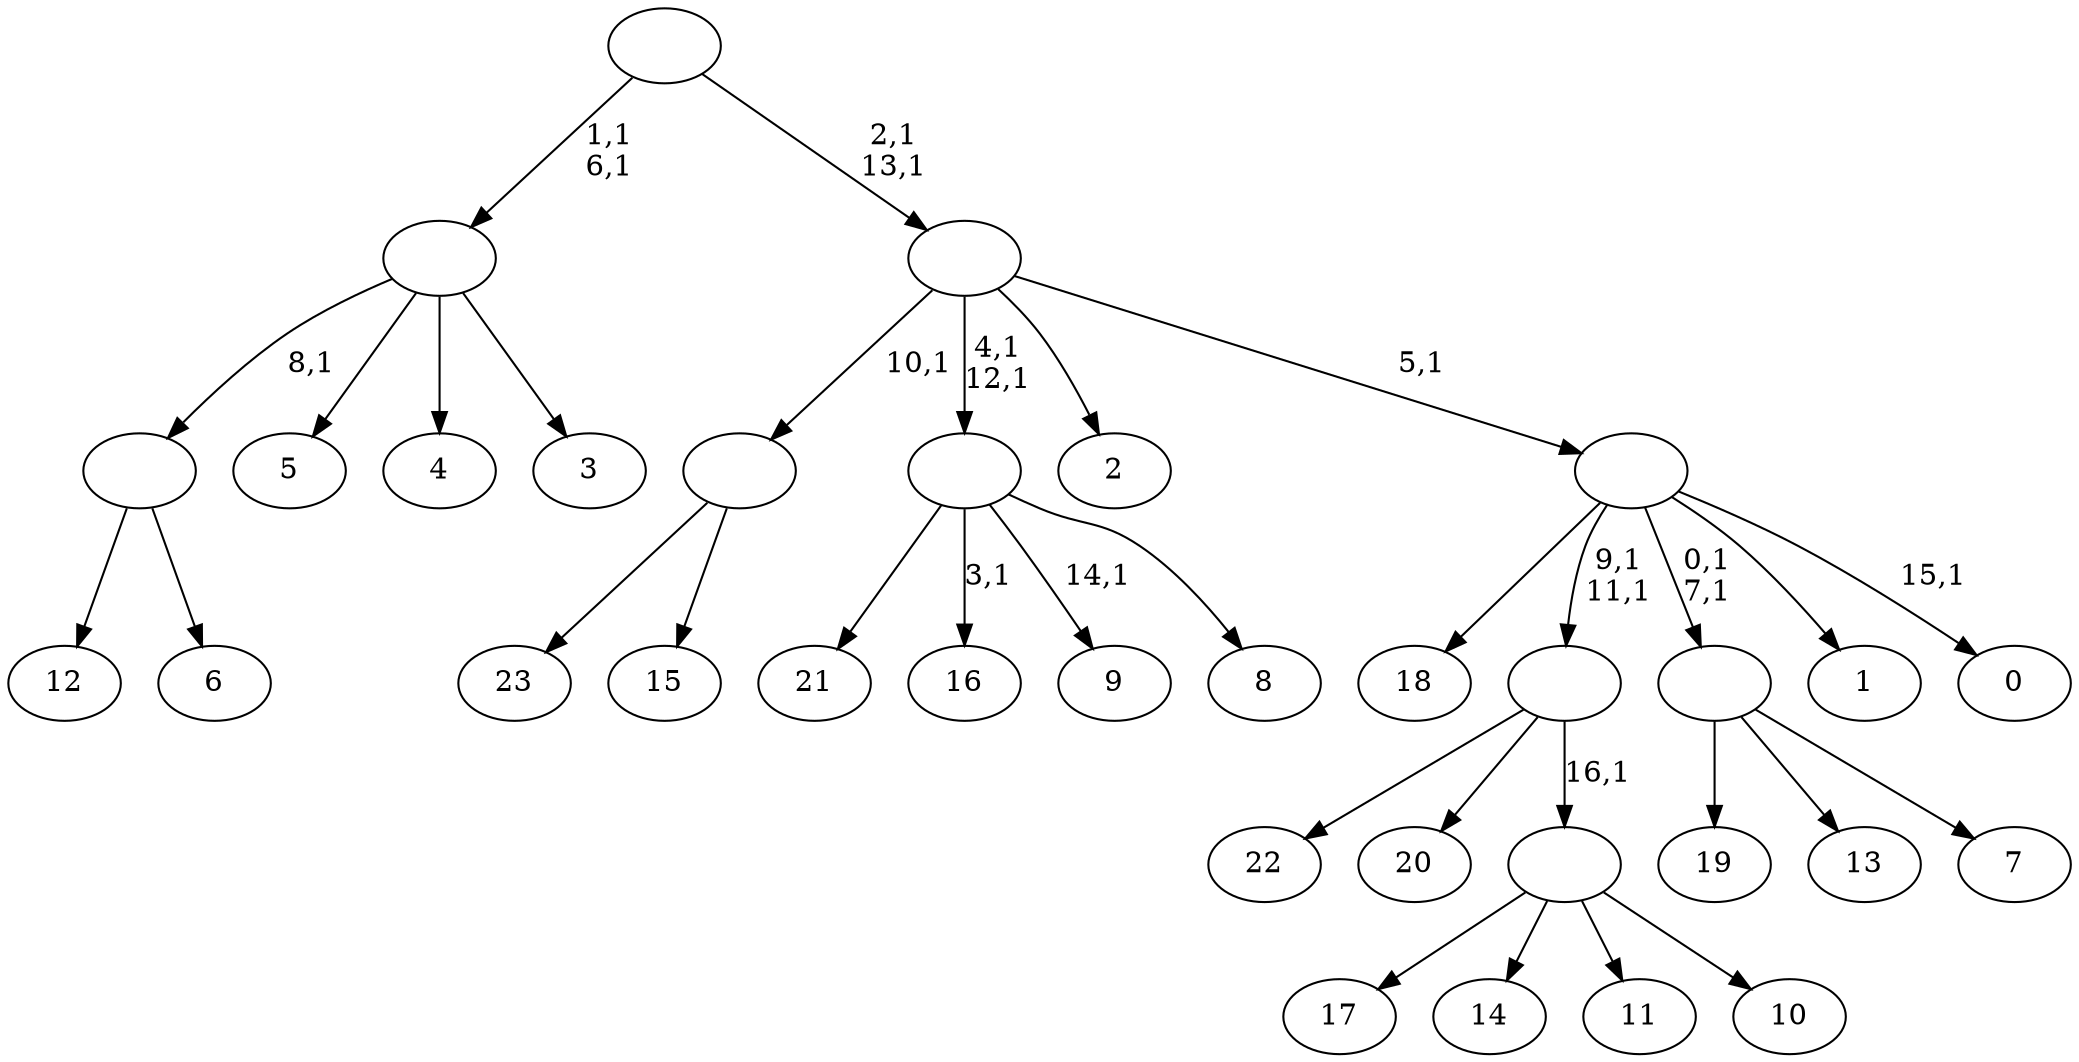 digraph T {
	41 [label="23"]
	40 [label="22"]
	39 [label="21"]
	38 [label="20"]
	37 [label="19"]
	36 [label="18"]
	35 [label="17"]
	34 [label="16"]
	32 [label="15"]
	31 [label=""]
	30 [label="14"]
	29 [label="13"]
	28 [label="12"]
	27 [label="11"]
	26 [label="10"]
	25 [label=""]
	24 [label=""]
	22 [label="9"]
	20 [label="8"]
	19 [label=""]
	17 [label="7"]
	16 [label=""]
	14 [label="6"]
	13 [label=""]
	12 [label="5"]
	11 [label="4"]
	10 [label="3"]
	9 [label=""]
	7 [label="2"]
	6 [label="1"]
	5 [label="0"]
	3 [label=""]
	2 [label=""]
	0 [label=""]
	31 -> 41 [label=""]
	31 -> 32 [label=""]
	25 -> 35 [label=""]
	25 -> 30 [label=""]
	25 -> 27 [label=""]
	25 -> 26 [label=""]
	24 -> 40 [label=""]
	24 -> 38 [label=""]
	24 -> 25 [label="16,1"]
	19 -> 22 [label="14,1"]
	19 -> 34 [label="3,1"]
	19 -> 39 [label=""]
	19 -> 20 [label=""]
	16 -> 37 [label=""]
	16 -> 29 [label=""]
	16 -> 17 [label=""]
	13 -> 28 [label=""]
	13 -> 14 [label=""]
	9 -> 13 [label="8,1"]
	9 -> 12 [label=""]
	9 -> 11 [label=""]
	9 -> 10 [label=""]
	3 -> 5 [label="15,1"]
	3 -> 16 [label="0,1\n7,1"]
	3 -> 24 [label="9,1\n11,1"]
	3 -> 36 [label=""]
	3 -> 6 [label=""]
	2 -> 19 [label="4,1\n12,1"]
	2 -> 31 [label="10,1"]
	2 -> 7 [label=""]
	2 -> 3 [label="5,1"]
	0 -> 2 [label="2,1\n13,1"]
	0 -> 9 [label="1,1\n6,1"]
}
